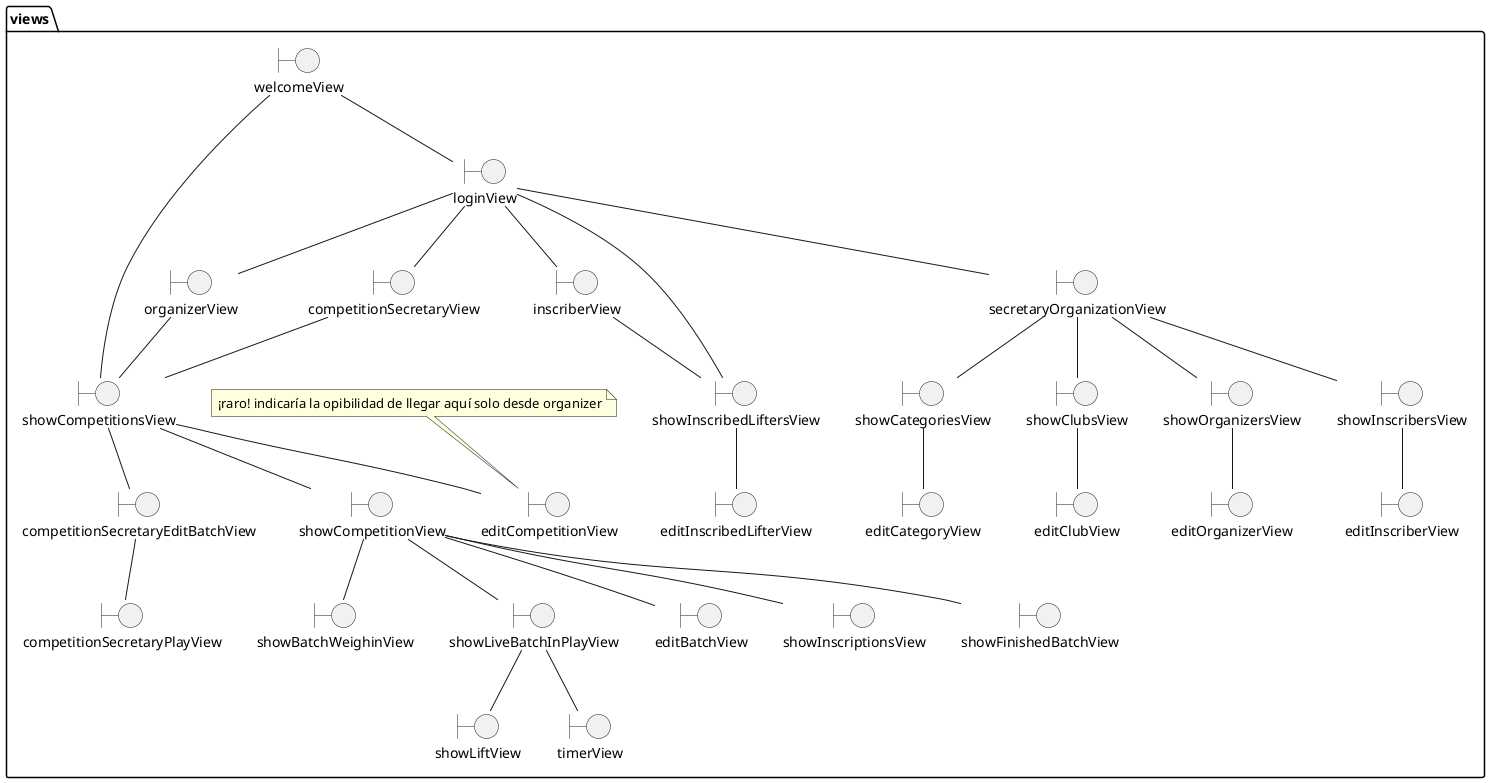 @startuml

top to bottom direction

package views {
  boundary showCompetitionsView
  boundary showCompetitionView

  boundary showInscriptionsView
  boundary showFinishedBatchView
  boundary showBatchWeighinView
  boundary showLiveBatchInPlayView

  boundary loginView

  showCompetitionsView -- showCompetitionView
  showCompetitionView -- showInscriptionsView
  showCompetitionView -- showFinishedBatchView
  showCompetitionView -- showBatchWeighinView
  showCompetitionView -- showLiveBatchInPlayView


  boundary showCategoriesView
  boundary editCategoryView


  boundary showClubsView
  boundary editClubView


  boundary showOrganizersView
  boundary editOrganizerView

  boundary showInscribersView
  boundary editInscriberView


  boundary showInscribedLiftersView

  boundary editCompetitionView
  note top of editCompetitionView: ¡raro! indicaría la opibilidad de llegar aquí solo desde organizer

  boundary editBatchView

  boundary showLiftView
  boundary timerView

  boundary welcomeView

  welcomeView -- showCompetitionsView

  boundary loginView

  welcomeView -- loginView

  boundary secretaryOrganizationView

  loginView -- secretaryOrganizationView

  secretaryOrganizationView -- showInscribersView
  secretaryOrganizationView -- showCategoriesView
  secretaryOrganizationView -- showOrganizersView
  secretaryOrganizationView -- showClubsView

  showClubsView -- editClubView
  showOrganizersView -- editOrganizerView
  showInscribersView -- editInscriberView
  showCategoriesView -- editCategoryView

  boundary editInscribedLifterView
  loginView -- showInscribedLiftersView
  showInscribedLiftersView -- editInscribedLifterView


  boundary inscriberView
  loginView -- inscriberView
  inscriberView -- showInscribedLiftersView

  boundary organizerView
  loginView -- organizerView
  organizerView -- showCompetitionsView
  showCompetitionsView -- editCompetitionView

  boundary competitionSecretaryView
  boundary competitionSecretaryEditBatchView
  boundary competitionSecretaryPlayView

  loginView -- competitionSecretaryView
  competitionSecretaryView -- showCompetitionsView



  showCompetitionsView -- competitionSecretaryEditBatchView
  competitionSecretaryEditBatchView -- competitionSecretaryPlayView

  showLiveBatchInPlayView -- showLiftView
  showLiveBatchInPlayView -- timerView

  showCompetitionView -- editBatchView
}

@enduml